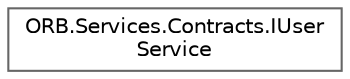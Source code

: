 digraph "Graphical Class Hierarchy"
{
 // INTERACTIVE_SVG=YES
 // LATEX_PDF_SIZE
  bgcolor="transparent";
  edge [fontname=Helvetica,fontsize=10,labelfontname=Helvetica,labelfontsize=10];
  node [fontname=Helvetica,fontsize=10,shape=box,height=0.2,width=0.4];
  rankdir="LR";
  Node0 [id="Node000000",label="ORB.Services.Contracts.IUser\lService",height=0.2,width=0.4,color="grey40", fillcolor="white", style="filled",URL="$interface_o_r_b_1_1_services_1_1_contracts_1_1_i_user_service.html",tooltip="Interface of the user service."];
}
